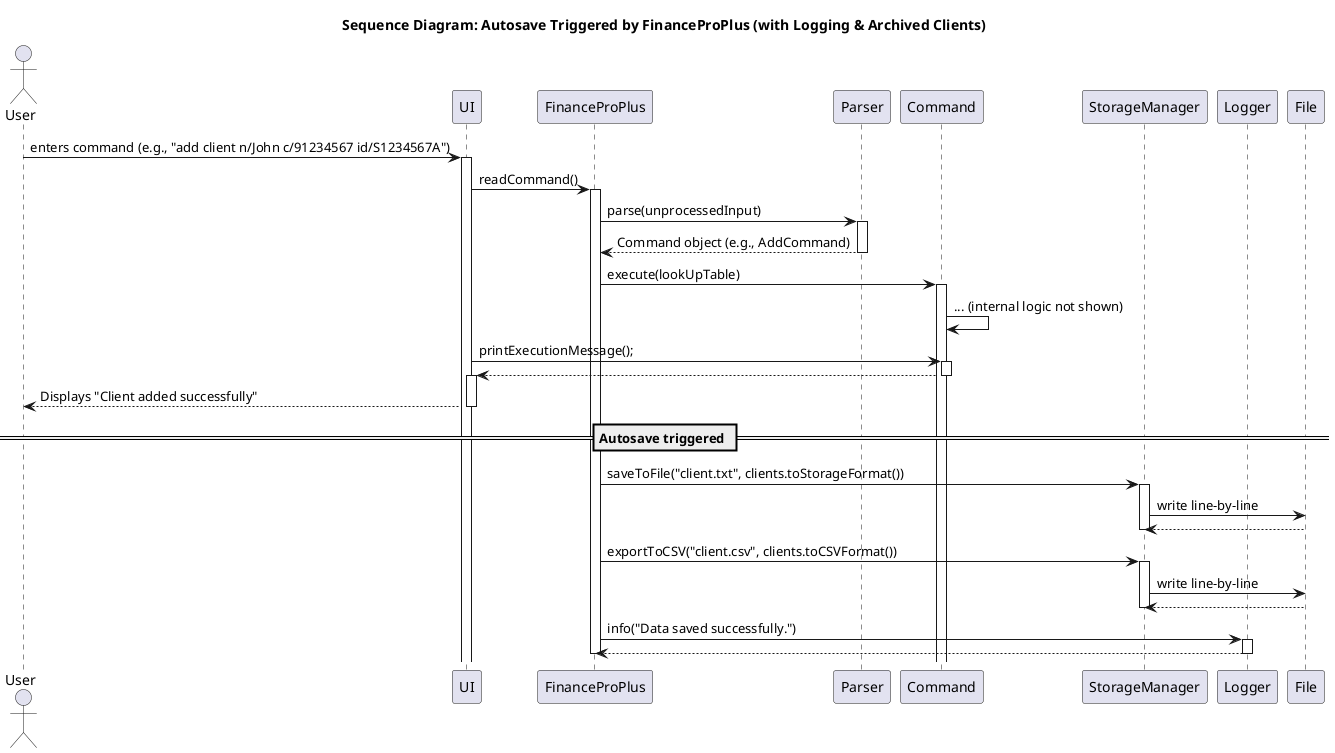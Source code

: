 @startuml
title Sequence Diagram: Autosave Triggered by FinanceProPlus (with Logging & Archived Clients)

actor User
participant "UI" as UI
participant "FinanceProPlus" as App
participant "Parser" as Parser
participant "Command" as Command
participant "StorageManager" as Storage
participant "Logger" as Logger

User -> UI: enters command (e.g., "add client n/John c/91234567 id/S1234567A")
activate UI

UI -> App: readCommand()
activate App

App -> Parser: parse(unprocessedInput)
activate Parser
Parser --> App: Command object (e.g., AddCommand)
deactivate Parser

App -> Command: execute(lookUpTable)
activate Command
Command -> Command: ... (internal logic not shown)

UI ->Command :printExecutionMessage();
    Activate Command
    Command --> UI
    deactivate Command
activate UI
UI --> User: Displays "Client added successfully"
deactivate UI

== Autosave triggered ==

App -> Storage: saveToFile("client.txt", clients.toStorageFormat())
activate Storage
Storage -> File: write line-by-line
File --> Storage:
deactivate Storage

App -> Storage: exportToCSV("client.csv", clients.toCSVFormat())
activate Storage
Storage -> File: write line-by-line
File --> Storage:
deactivate Storage


App -> Logger: info("Data saved successfully.")
activate Logger
Logger --> App:
deactivate Logger


deactivate App
@enduml



